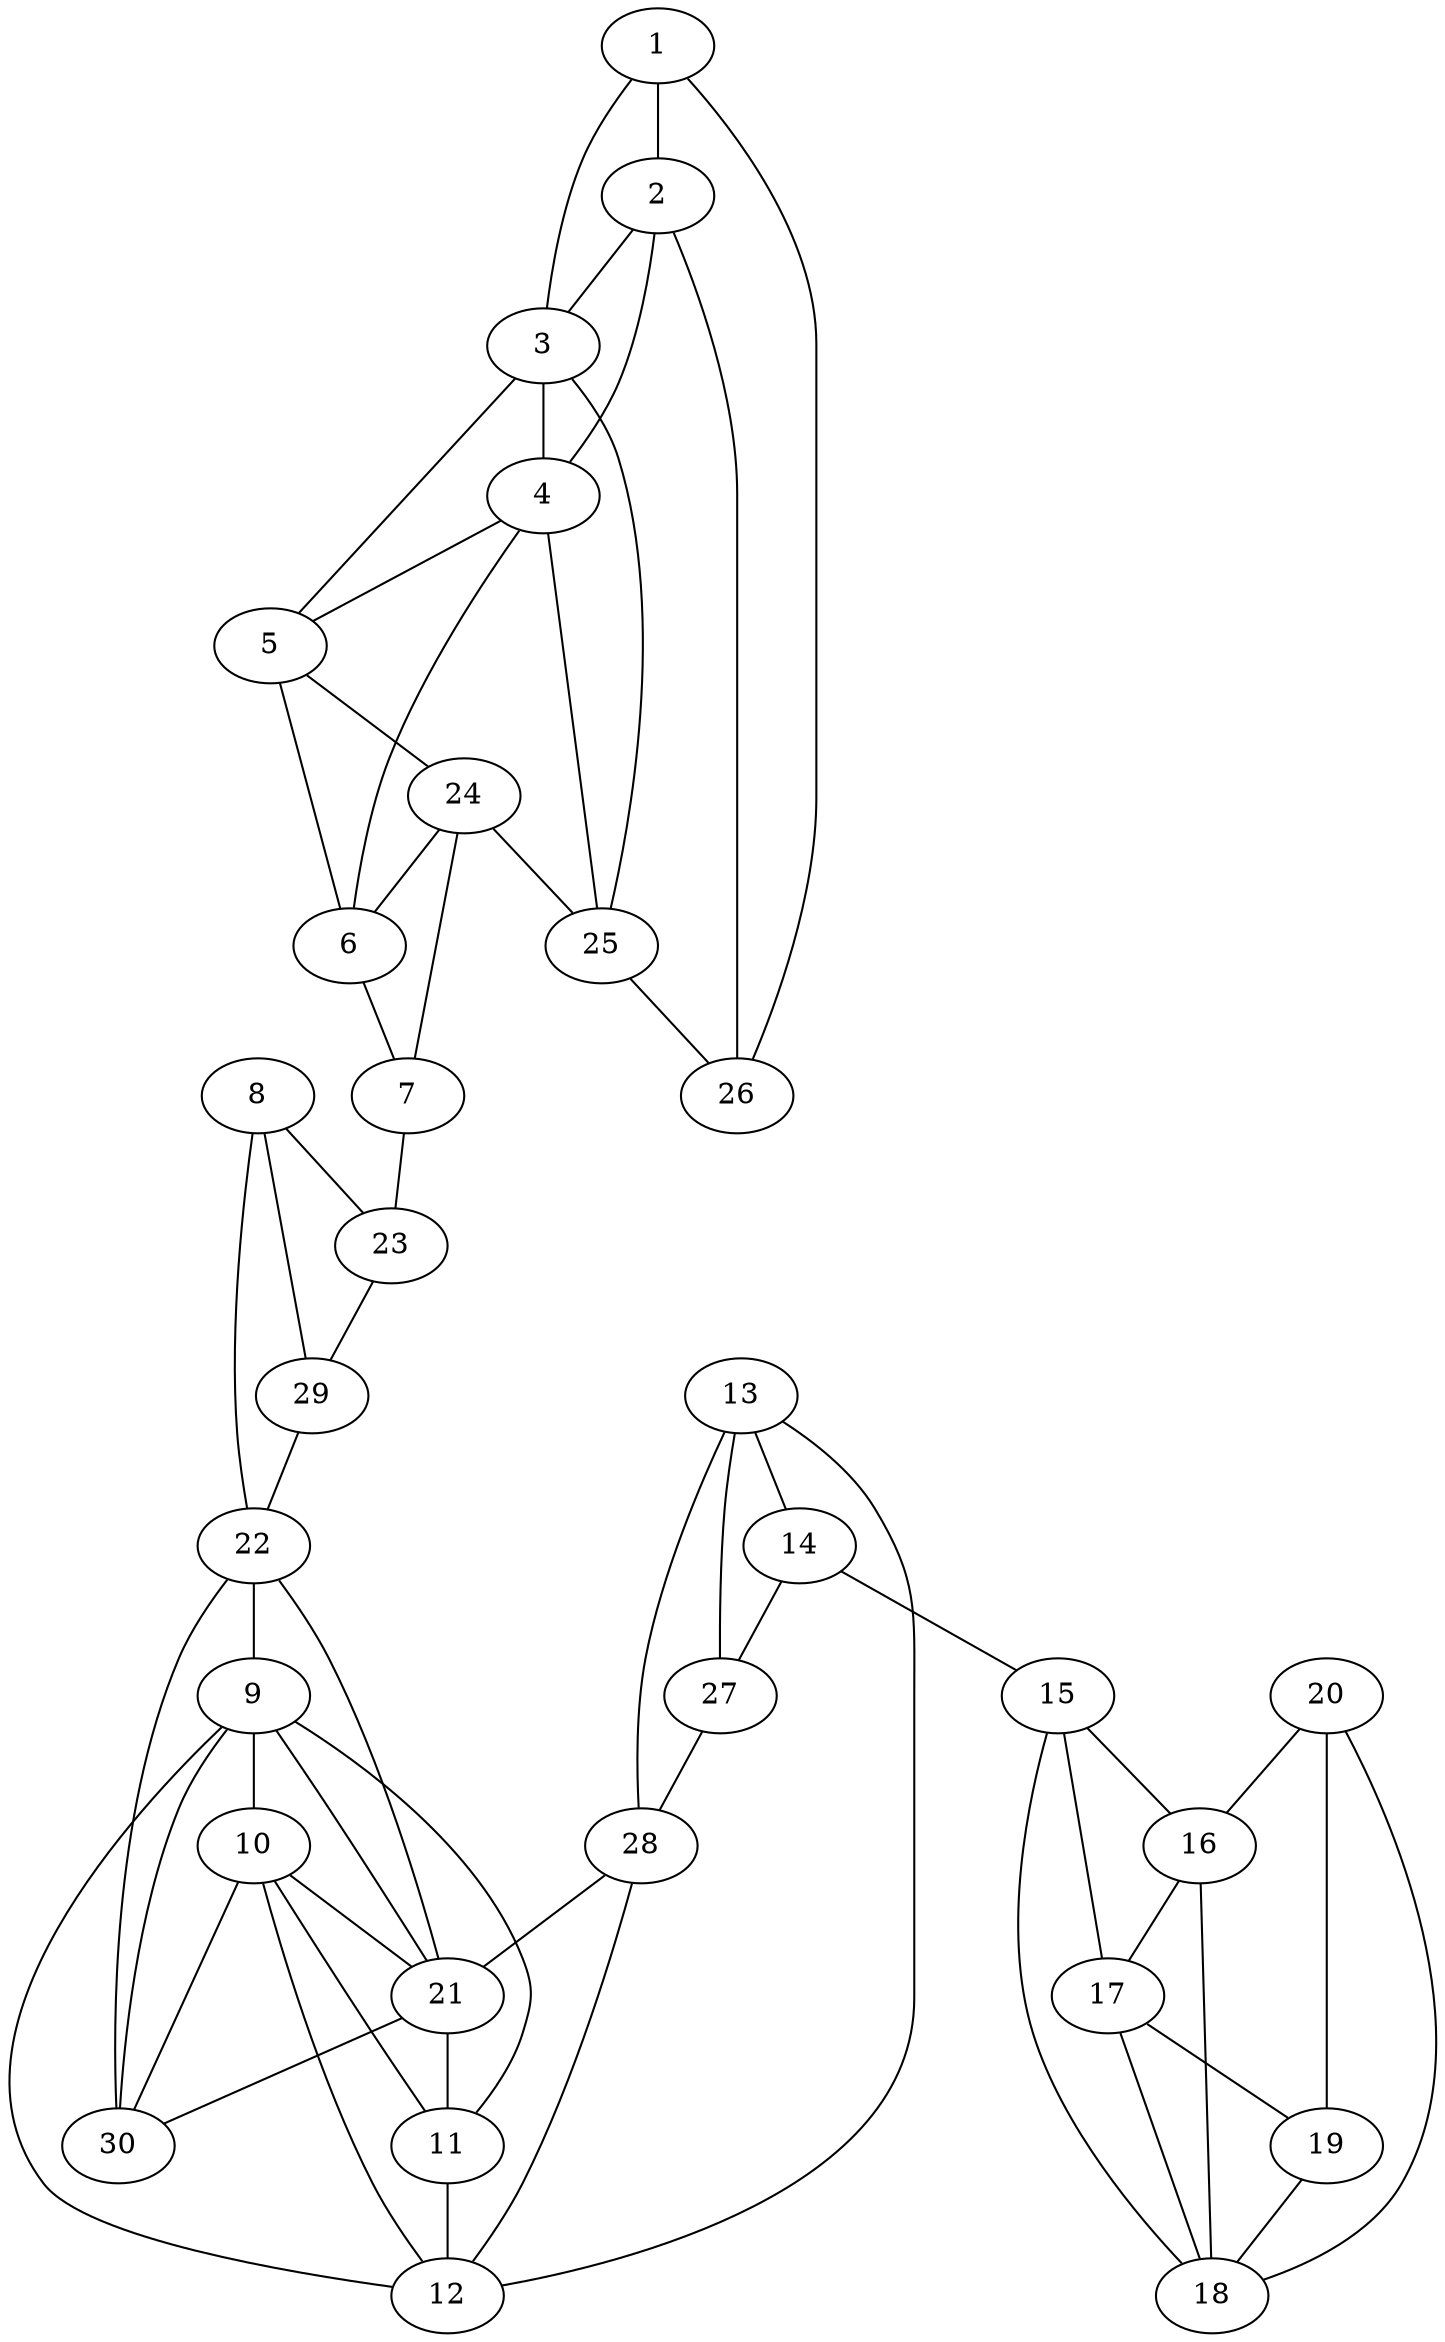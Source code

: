 graph pdb1muw {
	1	 [aaLength=4,
		sequence=TPED,
		type=0];
	2	 [aaLength=5,
		sequence=LWTVG,
		type=0];
	1 -- 2	 [distance0="13.79254",
		frequency=1,
		type0=1];
	3	 [aaLength=13,
		sequence=DPVETVQRLAELG,
		type=0];
	1 -- 3	 [distance0="31.6649",
		frequency=1,
		type0=2];
	4	 [aaLength=5,
		sequence=DDDLI,
		type=0];
	2 -- 4	 [distance0="41.05128",
		frequency=1,
		type0=3];
	2 -- 3	 [distance0="22.03105",
		distance1="15.0",
		frequency=2,
		type0=2,
		type1=4];
	3 -- 4	 [distance0="20.06757",
		frequency=1,
		type0=1];
	25	 [aaLength=5,
		sequence=GVTFH,
		type=1];
	3 -- 25	 [distance0="2.0",
		frequency=1,
		type0=4];
	5	 [aaLength=20,
		sequence=SDTERESHIKRFRQALDATG,
		type=0];
	4 -- 5	 [distance0="15.09219",
		distance1="4.0",
		frequency=2,
		type0=1,
		type1=4];
	6	 [aaLength=5,
		sequence=HPVFK,
		type=0];
	4 -- 6	 [distance0="41.03483",
		frequency=1,
		type0=3];
	5 -- 3	 [distance0="31.60703",
		frequency=1,
		type0=2];
	24	 [aaLength=3,
		sequence=MAT,
		type=1];
	5 -- 24	 [distance0="4.0",
		frequency=1,
		type0=4];
	6 -- 5	 [distance0="34.61095",
		frequency=1,
		type0=2];
	7	 [aaLength=23,
		sequence=DRDVRRYALRKTIRNIDLAVELG,
		type=0];
	6 -- 7	 [distance0="16.09551",
		distance1="7.0",
		frequency=2,
		type0=1,
		type1=4];
	23	 [aaLength=4,
		sequence=TYVA,
		type=1];
	7 -- 23	 [distance0="41.7632",
		distance1="2.0",
		frequency=2,
		type0=3,
		type1=4];
	7 -- 24	 [distance0="38.97646",
		frequency=1,
		type0=2];
	8	 [aaLength=24,
		sequence=DVRVALDRMKEAFDLLGEYVTSQG,
		type=0];
	8 -- 23	 [distance0="30.97455",
		frequency=1,
		type0=2];
	29	 [aaLength=2,
		sequence=GA,
		type=1];
	8 -- 29	 [distance0="27.10023",
		frequency=1,
		type0=1];
	22	 [aaLength=4,
		sequence=RFAI,
		type=1];
	8 -- 22	 [distance0="37.40886",
		distance1="3.0",
		frequency=2,
		type0=3,
		type1=4];
	9	 [aaLength=10,
		sequence=TVGHALAFIE,
		type=0];
	10	 [aaLength=3,
		sequence=RPE,
		type=0];
	9 -- 10	 [distance0="17.28401",
		distance1="3.0",
		frequency=2,
		type0=1,
		type1=4];
	11	 [aaLength=7,
		sequence=EVGHEQM,
		type=0];
	9 -- 11	 [distance0="25.01668",
		frequency=1,
		type0=2];
	30	 [aaLength=2,
		sequence=DI,
		type=1];
	9 -- 30	 [distance0="26.85645",
		frequency=1,
		type0=3];
	21	 [aaLength=3,
		sequence=YGV,
		type=1];
	10 -- 21	 [distance0="16.82627",
		distance1="1.0",
		frequency=2,
		type0=1,
		type1=4];
	10 -- 30	 [distance0="24.31303",
		frequency=1,
		type0=3];
	11 -- 10	 [distance0="24.6876",
		frequency=1,
		type0=2];
	12	 [aaLength=12,
		sequence=NFPHGIAQALWA,
		type=0];
	11 -- 12	 [distance0="14.50754",
		distance1="3.0",
		frequency=2,
		type0=1,
		type1=4];
	12 -- 9	 [distance0="32.49168",
		frequency=1,
		type0=3];
	12 -- 10	 [distance0="24.8185",
		frequency=1,
		type0=2];
	13	 [aaLength=16,
		sequence=DLRAAFWLVDLLESAG,
		type=0];
	13 -- 12	 [distance0="37.33964",
		frequency=1,
		type0=2];
	14	 [aaLength=29,
		sequence=DIDGVWASAAGCMRNYLILKERAAAFRAD,
		type=0];
	13 -- 14	 [distance0="32.58675",
		frequency=1,
		type0=1];
	28	 [aaLength=2,
		sequence=DL,
		type=1];
	13 -- 28	 [distance0="39.17173",
		frequency=1,
		type0=3];
	15	 [aaLength=11,
		sequence=DPEVQEALRAS,
		type=0];
	14 -- 15	 [distance0="38.97274",
		distance1="0.0",
		frequency=2,
		type0=2,
		type1=5];
	27	 [aaLength=3,
		sequence=RHF,
		type=1];
	14 -- 27	 [distance0="43.28091",
		frequency=1,
		type0=3];
	16	 [aaLength=6,
		sequence=RLDELA,
		type=0];
	15 -- 16	 [distance0="13.11086",
		distance1="0.0",
		frequency=2,
		type0=1,
		type1=5];
	17	 [aaLength=8,
		sequence=GVQELLAD,
		type=0];
	15 -- 17	 [distance0="33.28605",
		frequency=1,
		type0=2];
	18	 [aaLength=4,
		sequence=RTAF,
		type=0];
	15 -- 18	 [distance0="37.12316",
		frequency=1,
		type0=3];
	16 -- 17	 [distance0="21.93373",
		distance1="6.0",
		frequency=2,
		type0=2,
		type1=4];
	16 -- 18	 [distance0="26.69167",
		frequency=1,
		type0=3];
	17 -- 18	 [distance0="13.36272",
		distance1="0.0",
		frequency=2,
		type0=1,
		type1=5];
	19	 [aaLength=8,
		sequence=DVDAAAAR,
		type=0];
	17 -- 19	 [distance0="26.99082",
		frequency=1,
		type0=3];
	19 -- 18	 [distance0="14.37748",
		frequency=1,
		type0=1];
	20	 [aaLength=14,
		sequence=AFERLDQLAMDHLL,
		type=0];
	20 -- 16	 [distance0="41.55888",
		frequency=1,
		type0=3];
	20 -- 18	 [distance0="36.09122",
		frequency=1,
		type0=2];
	20 -- 19	 [distance0="26.09018",
		frequency=1,
		type0=1];
	21 -- 9	 [distance0="31.38899",
		frequency=1,
		type0=3];
	21 -- 11	 [distance0="2.0",
		frequency=1,
		type0=4];
	21 -- 30	 [distance0="22.0",
		frequency=1,
		type0=2];
	22 -- 9	 [distance0="31.94165",
		frequency=1,
		type0=2];
	22 -- 21	 [distance0="35.0",
		frequency=1,
		type0=3];
	22 -- 30	 [distance0="13.0",
		distance1="9.0",
		frequency=2,
		type0=1,
		type1=4];
	23 -- 29	 [distance0="9.0",
		distance1="5.0",
		frequency=2,
		type0=1,
		type1=4];
	24 -- 6	 [distance0="43.54356",
		distance1="5.0",
		frequency=2,
		type0=3,
		type1=4];
	24 -- 25	 [distance0="38.0",
		frequency=1,
		type0=1];
	25 -- 4	 [distance0="44.36199",
		distance1="0.0",
		frequency=2,
		type0=3,
		type1=5];
	26	 [aaLength=4,
		sequence=FTFG,
		type=1];
	25 -- 26	 [distance0="39.0",
		frequency=1,
		type0=2];
	26 -- 1	 [distance0="34.64779",
		frequency=1,
		type0=1];
	26 -- 2	 [distance0="44.63026",
		distance1="0.0",
		frequency=2,
		type0=3,
		type1=5];
	27 -- 13	 [distance0="39.66642",
		frequency=1,
		type0=2];
	27 -- 28	 [distance0="39.0",
		frequency=1,
		type0=1];
	28 -- 12	 [distance0="34.32923",
		frequency=1,
		type0=2];
	28 -- 21	 [distance0="33.0",
		frequency=1,
		type0=1];
	29 -- 22	 [distance0="35.0",
		frequency=1,
		type0=3];
}
